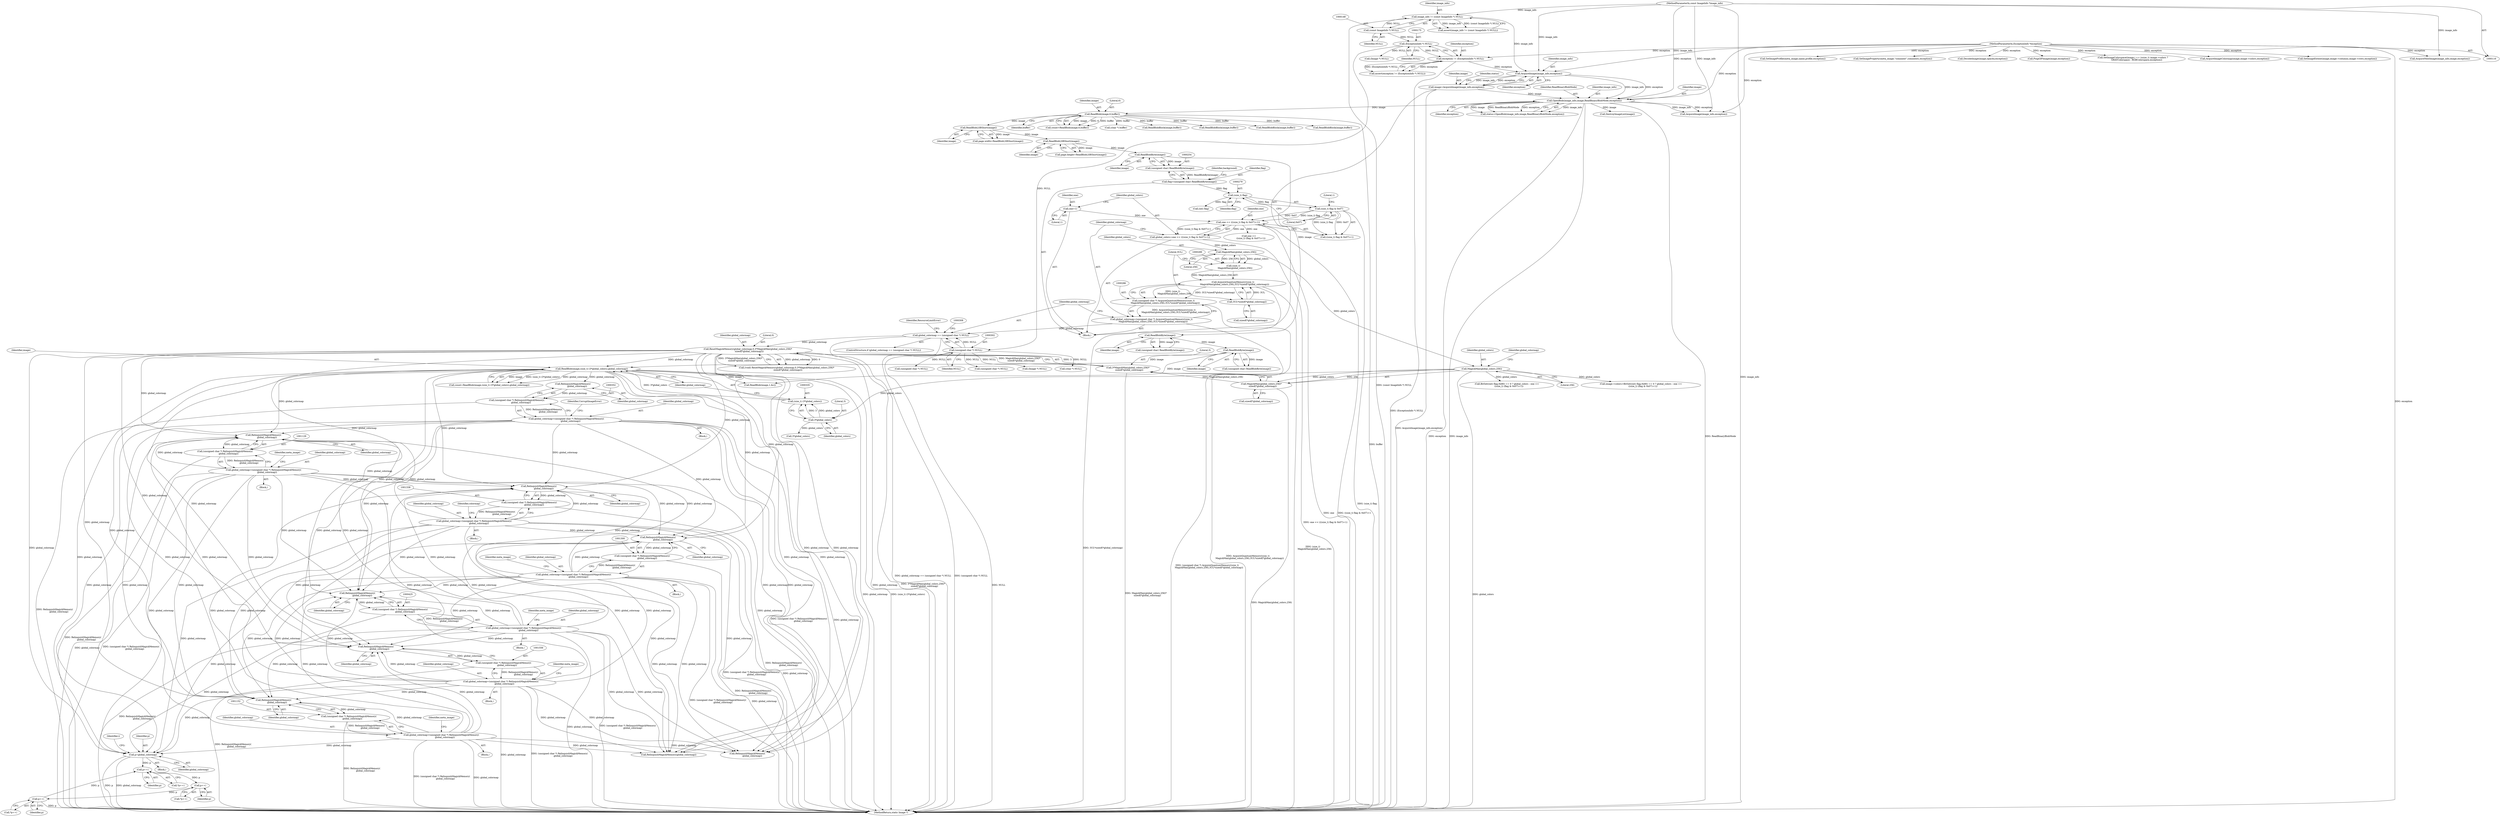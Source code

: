 digraph "0_ImageMagick_9fd10cf630832b36a588c1545d8736539b2f1fb5@pointer" {
"1001171" [label="(Call,p=global_colormap)"];
"1000309" [label="(Call,ResetMagickMemory(global_colormap,0,3*MagickMax(global_colors,256)*\n    sizeof(*global_colormap)))"];
"1000299" [label="(Call,global_colormap == (unsigned char *) NULL)"];
"1000283" [label="(Call,global_colormap=(unsigned char *) AcquireQuantumMemory((size_t)\n     MagickMax(global_colors,256),3UL*sizeof(*global_colormap)))"];
"1000285" [label="(Call,(unsigned char *) AcquireQuantumMemory((size_t)\n     MagickMax(global_colors,256),3UL*sizeof(*global_colormap)))"];
"1000287" [label="(Call,AcquireQuantumMemory((size_t)\n     MagickMax(global_colors,256),3UL*sizeof(*global_colormap)))"];
"1000288" [label="(Call,(size_t)\n     MagickMax(global_colors,256))"];
"1000290" [label="(Call,MagickMax(global_colors,256))"];
"1000272" [label="(Call,global_colors=one << (((size_t) flag & 0x07)+1))"];
"1000274" [label="(Call,one << (((size_t) flag & 0x07)+1))"];
"1000269" [label="(Call,one=1)"];
"1000277" [label="(Call,(size_t) flag & 0x07)"];
"1000278" [label="(Call,(size_t) flag)"];
"1000251" [label="(Call,flag=(unsigned char) ReadBlobByte(image))"];
"1000253" [label="(Call,(unsigned char) ReadBlobByte(image))"];
"1000255" [label="(Call,ReadBlobByte(image))"];
"1000249" [label="(Call,ReadBlobLSBShort(image))"];
"1000243" [label="(Call,ReadBlobLSBShort(image))"];
"1000210" [label="(Call,ReadBlob(image,6,buffer))"];
"1000190" [label="(Call,OpenBlob(image_info,image,ReadBinaryBlobMode,exception))"];
"1000185" [label="(Call,AcquireImage(image_info,exception))"];
"1000145" [label="(Call,image_info != (const ImageInfo *) NULL)"];
"1000117" [label="(MethodParameterIn,const ImageInfo *image_info)"];
"1000147" [label="(Call,(const ImageInfo *) NULL)"];
"1000172" [label="(Call,exception != (ExceptionInfo *) NULL)"];
"1000118" [label="(MethodParameterIn,ExceptionInfo *exception)"];
"1000174" [label="(Call,(ExceptionInfo *) NULL)"];
"1000183" [label="(Call,image=AcquireImage(image_info,exception))"];
"1000293" [label="(Call,3UL*sizeof(*global_colormap))"];
"1000301" [label="(Call,(unsigned char *) NULL)"];
"1000312" [label="(Call,3*MagickMax(global_colors,256)*\n    sizeof(*global_colormap))"];
"1000314" [label="(Call,MagickMax(global_colors,256)*\n    sizeof(*global_colormap))"];
"1000315" [label="(Call,MagickMax(global_colors,256))"];
"1000332" [label="(Call,ReadBlob(image,(size_t) (3*global_colors),global_colormap))"];
"1000267" [label="(Call,ReadBlobByte(image))"];
"1000261" [label="(Call,ReadBlobByte(image))"];
"1000334" [label="(Call,(size_t) (3*global_colors))"];
"1000336" [label="(Call,3*global_colors)"];
"1001126" [label="(Call,global_colormap=(unsigned char *) RelinquishMagickMemory(\n          global_colormap))"];
"1001128" [label="(Call,(unsigned char *) RelinquishMagickMemory(\n          global_colormap))"];
"1001130" [label="(Call,RelinquishMagickMemory(\n          global_colormap))"];
"1000349" [label="(Call,global_colormap=(unsigned char *) RelinquishMagickMemory(\n            global_colormap))"];
"1000351" [label="(Call,(unsigned char *) RelinquishMagickMemory(\n            global_colormap))"];
"1000353" [label="(Call,RelinquishMagickMemory(\n            global_colormap))"];
"1001335" [label="(Call,global_colormap=(unsigned char *) RelinquishMagickMemory(\n              global_colormap))"];
"1001337" [label="(Call,(unsigned char *) RelinquishMagickMemory(\n              global_colormap))"];
"1001339" [label="(Call,RelinquishMagickMemory(\n              global_colormap))"];
"1001297" [label="(Call,global_colormap=(unsigned char *) RelinquishMagickMemory(\n              global_colormap))"];
"1001299" [label="(Call,(unsigned char *) RelinquishMagickMemory(\n              global_colormap))"];
"1001301" [label="(Call,RelinquishMagickMemory(\n              global_colormap))"];
"1000422" [label="(Call,global_colormap=(unsigned char *) RelinquishMagickMemory(\n              global_colormap))"];
"1000424" [label="(Call,(unsigned char *) RelinquishMagickMemory(\n              global_colormap))"];
"1000426" [label="(Call,RelinquishMagickMemory(\n              global_colormap))"];
"1001149" [label="(Call,global_colormap=(unsigned char *) RelinquishMagickMemory(\n          global_colormap))"];
"1001151" [label="(Call,(unsigned char *) RelinquishMagickMemory(\n          global_colormap))"];
"1001153" [label="(Call,RelinquishMagickMemory(\n          global_colormap))"];
"1001553" [label="(Call,global_colormap=(unsigned char *) RelinquishMagickMemory(\n          global_colormap))"];
"1001555" [label="(Call,(unsigned char *) RelinquishMagickMemory(\n          global_colormap))"];
"1001557" [label="(Call,RelinquishMagickMemory(\n          global_colormap))"];
"1001200" [label="(Call,p++)"];
"1001214" [label="(Call,p++)"];
"1001228" [label="(Call,p++)"];
"1000251" [label="(Call,flag=(unsigned char) ReadBlobByte(image))"];
"1001126" [label="(Call,global_colormap=(unsigned char *) RelinquishMagickMemory(\n          global_colormap))"];
"1000258" [label="(Identifier,background)"];
"1001301" [label="(Call,RelinquishMagickMemory(\n              global_colormap))"];
"1000424" [label="(Call,(unsigned char *) RelinquishMagickMemory(\n              global_colormap))"];
"1000172" [label="(Call,exception != (ExceptionInfo *) NULL)"];
"1001131" [label="(Identifier,global_colormap)"];
"1001302" [label="(Identifier,global_colormap)"];
"1001170" [label="(Block,)"];
"1000147" [label="(Call,(const ImageInfo *) NULL)"];
"1001557" [label="(Call,RelinquishMagickMemory(\n          global_colormap))"];
"1001009" [label="(Call,BitSet((int) flag,0x80) == 0 ? global_colors : one <<\n      ((size_t) (flag & 0x07)+1))"];
"1000192" [label="(Identifier,image)"];
"1000213" [label="(Identifier,buffer)"];
"1000189" [label="(Identifier,status)"];
"1000249" [label="(Call,ReadBlobLSBShort(image))"];
"1001215" [label="(Identifier,p)"];
"1000298" [label="(ControlStructure,if (global_colormap == (unsigned char *) NULL))"];
"1000171" [label="(Call,assert(exception != (ExceptionInfo *) NULL))"];
"1001018" [label="(Call,one <<\n      ((size_t) (flag & 0x07)+1))"];
"1000290" [label="(Call,MagickMax(global_colors,256))"];
"1000193" [label="(Identifier,ReadBinaryBlobMode)"];
"1000202" [label="(Call,DestroyImageList(image))"];
"1000174" [label="(Call,(ExceptionInfo *) NULL)"];
"1000212" [label="(Literal,6)"];
"1000348" [label="(Block,)"];
"1001555" [label="(Call,(unsigned char *) RelinquishMagickMemory(\n          global_colormap))"];
"1000269" [label="(Call,one=1)"];
"1001171" [label="(Call,p=global_colormap)"];
"1000307" [label="(Call,(void) ResetMagickMemory(global_colormap,0,3*MagickMax(global_colors,256)*\n    sizeof(*global_colormap)))"];
"1000313" [label="(Literal,3)"];
"1000316" [label="(Identifier,global_colors)"];
"1000897" [label="(Call,(Image *) NULL)"];
"1000250" [label="(Identifier,image)"];
"1000186" [label="(Identifier,image_info)"];
"1001337" [label="(Call,(unsigned char *) RelinquishMagickMemory(\n              global_colormap))"];
"1000350" [label="(Identifier,global_colormap)"];
"1000356" [label="(Identifier,CorruptImageError)"];
"1001657" [label="(MethodReturn,static Image *)"];
"1000300" [label="(Identifier,global_colormap)"];
"1000208" [label="(Call,count=ReadBlob(image,6,buffer))"];
"1000295" [label="(Call,sizeof(*global_colormap))"];
"1001151" [label="(Call,(unsigned char *) RelinquishMagickMemory(\n          global_colormap))"];
"1000261" [label="(Call,ReadBlobByte(image))"];
"1000252" [label="(Identifier,flag)"];
"1000244" [label="(Identifier,image)"];
"1000282" [label="(Literal,1)"];
"1001150" [label="(Identifier,global_colormap)"];
"1001173" [label="(Identifier,global_colormap)"];
"1001154" [label="(Identifier,global_colormap)"];
"1000330" [label="(Call,count=ReadBlob(image,(size_t) (3*global_colors),global_colormap))"];
"1000291" [label="(Identifier,global_colors)"];
"1001336" [label="(Identifier,global_colormap)"];
"1000276" [label="(Call,((size_t) flag & 0x07)+1)"];
"1000285" [label="(Call,(unsigned char *) AcquireQuantumMemory((size_t)\n     MagickMax(global_colors,256),3UL*sizeof(*global_colormap)))"];
"1001633" [label="(Call,RelinquishMagickMemory(global_colormap))"];
"1000271" [label="(Literal,1)"];
"1000426" [label="(Call,RelinquishMagickMemory(\n              global_colormap))"];
"1000255" [label="(Call,ReadBlobByte(image))"];
"1000851" [label="(Call,SetImageProfile(meta_image,name,profile,exception))"];
"1001304" [label="(Identifier,meta_image)"];
"1000338" [label="(Identifier,global_colors)"];
"1000243" [label="(Call,ReadBlobLSBShort(image))"];
"1001156" [label="(Identifier,meta_image)"];
"1001297" [label="(Call,global_colormap=(unsigned char *) RelinquishMagickMemory(\n              global_colormap))"];
"1001133" [label="(Identifier,meta_image)"];
"1000422" [label="(Call,global_colormap=(unsigned char *) RelinquishMagickMemory(\n              global_colormap))"];
"1000149" [label="(Identifier,NULL)"];
"1001342" [label="(Identifier,colormap)"];
"1000386" [label="(Call,ReadBlob(image,1,&c))"];
"1000222" [label="(Call,(char *) buffer)"];
"1000280" [label="(Identifier,flag)"];
"1000245" [label="(Call,page.height=ReadBlobLSBShort(image))"];
"1000185" [label="(Call,AcquireImage(image_info,exception))"];
"1001214" [label="(Call,p++)"];
"1000293" [label="(Call,3UL*sizeof(*global_colormap))"];
"1000253" [label="(Call,(unsigned char) ReadBlobByte(image))"];
"1000191" [label="(Identifier,image_info)"];
"1000379" [label="(Call,AcquireImage(image_info,exception))"];
"1000429" [label="(Identifier,meta_image)"];
"1000310" [label="(Identifier,global_colormap)"];
"1001127" [label="(Identifier,global_colormap)"];
"1000194" [label="(Identifier,exception)"];
"1000493" [label="(Call,(char *) NULL)"];
"1000333" [label="(Identifier,image)"];
"1001552" [label="(Block,)"];
"1001176" [label="(Identifier,i)"];
"1000531" [label="(Call,SetImageProperty(meta_image,\"comment\",comments,exception))"];
"1000317" [label="(Literal,256)"];
"1001005" [label="(Call,image->colors=BitSet((int) flag,0x80) == 0 ? global_colors : one <<\n      ((size_t) (flag & 0x07)+1))"];
"1000270" [label="(Identifier,one)"];
"1000117" [label="(MethodParameterIn,const ImageInfo *image_info)"];
"1000353" [label="(Call,RelinquishMagickMemory(\n            global_colormap))"];
"1001149" [label="(Call,global_colormap=(unsigned char *) RelinquishMagickMemory(\n          global_colormap))"];
"1001229" [label="(Identifier,p)"];
"1000190" [label="(Call,OpenBlob(image_info,image,ReadBinaryBlobMode,exception))"];
"1001148" [label="(Block,)"];
"1001339" [label="(Call,RelinquishMagickMemory(\n              global_colormap))"];
"1000265" [label="(Call,(unsigned char) ReadBlobByte(image))"];
"1001558" [label="(Identifier,global_colormap)"];
"1000187" [label="(Identifier,exception)"];
"1000508" [label="(Call,ReadBlobBlock(image,buffer))"];
"1000278" [label="(Call,(size_t) flag)"];
"1001538" [label="(Call,DecodeImage(image,opacity,exception))"];
"1001340" [label="(Identifier,global_colormap)"];
"1001532" [label="(Call,PingGIFImage(image,exception))"];
"1001334" [label="(Block,)"];
"1000909" [label="(Call,RelinquishMagickMemory(\n              global_colormap))"];
"1000283" [label="(Call,global_colormap=(unsigned char *) AcquireQuantumMemory((size_t)\n     MagickMax(global_colors,256),3UL*sizeof(*global_colormap)))"];
"1000188" [label="(Call,status=OpenBlob(image_info,image,ReadBinaryBlobMode,exception))"];
"1000183" [label="(Call,image=AcquireImage(image_info,exception))"];
"1001466" [label="(Call,SetImageColorspace(image,i == (ssize_t) image->colors ? \n          GRAYColorspace : RGBColorspace,exception))"];
"1000146" [label="(Identifier,image_info)"];
"1001227" [label="(Call,*p++)"];
"1000210" [label="(Call,ReadBlob(image,6,buffer))"];
"1000256" [label="(Identifier,image)"];
"1001200" [label="(Call,p++)"];
"1000427" [label="(Identifier,global_colormap)"];
"1000118" [label="(MethodParameterIn,ExceptionInfo *exception)"];
"1000351" [label="(Call,(unsigned char *) RelinquishMagickMemory(\n            global_colormap))"];
"1001153" [label="(Call,RelinquishMagickMemory(\n          global_colormap))"];
"1001299" [label="(Call,(unsigned char *) RelinquishMagickMemory(\n              global_colormap))"];
"1000294" [label="(Literal,3UL)"];
"1001172" [label="(Identifier,p)"];
"1000872" [label="(Call,ReadBlobBlock(image,buffer))"];
"1001554" [label="(Identifier,global_colormap)"];
"1001201" [label="(Identifier,p)"];
"1000675" [label="(Call,(unsigned char *) NULL)"];
"1000292" [label="(Literal,256)"];
"1001335" [label="(Call,global_colormap=(unsigned char *) RelinquishMagickMemory(\n              global_colormap))"];
"1001298" [label="(Identifier,global_colormap)"];
"1000287" [label="(Call,AcquireQuantumMemory((size_t)\n     MagickMax(global_colors,256),3UL*sizeof(*global_colormap)))"];
"1000334" [label="(Call,(size_t) (3*global_colors))"];
"1000345" [label="(Call,3*global_colors)"];
"1000205" [label="(Call,(Image *) NULL)"];
"1001128" [label="(Call,(unsigned char *) RelinquishMagickMemory(\n          global_colormap))"];
"1000184" [label="(Identifier,image)"];
"1000284" [label="(Identifier,global_colormap)"];
"1000324" [label="(Call,(int) flag)"];
"1000889" [label="(Call,AcquireNextImage(image_info,image,exception))"];
"1000262" [label="(Identifier,image)"];
"1000339" [label="(Identifier,global_colormap)"];
"1001141" [label="(Call,AcquireImageColormap(image,image->colors,exception))"];
"1000354" [label="(Identifier,global_colormap)"];
"1000267" [label="(Call,ReadBlobByte(image))"];
"1001199" [label="(Call,*p++)"];
"1001125" [label="(Block,)"];
"1000273" [label="(Identifier,global_colors)"];
"1000442" [label="(Call,ReadBlobBlock(image,buffer))"];
"1000549" [label="(Call,ReadBlobBlock(image,buffer))"];
"1000311" [label="(Literal,0)"];
"1000312" [label="(Call,3*MagickMax(global_colors,256)*\n    sizeof(*global_colormap))"];
"1000315" [label="(Call,MagickMax(global_colors,256))"];
"1000145" [label="(Call,image_info != (const ImageInfo *) NULL)"];
"1000320" [label="(Identifier,global_colormap)"];
"1001508" [label="(Call,SetImageExtent(image,image->columns,image->rows,exception))"];
"1000305" [label="(Identifier,ResourceLimitError)"];
"1000119" [label="(Block,)"];
"1000288" [label="(Call,(size_t)\n     MagickMax(global_colors,256))"];
"1000318" [label="(Call,sizeof(*global_colormap))"];
"1000144" [label="(Call,assert(image_info != (const ImageInfo *) NULL))"];
"1000268" [label="(Identifier,image)"];
"1000275" [label="(Identifier,one)"];
"1001228" [label="(Call,p++)"];
"1001213" [label="(Call,*p++)"];
"1000176" [label="(Identifier,NULL)"];
"1000303" [label="(Identifier,NULL)"];
"1001553" [label="(Call,global_colormap=(unsigned char *) RelinquishMagickMemory(\n          global_colormap))"];
"1000272" [label="(Call,global_colors=one << (((size_t) flag & 0x07)+1))"];
"1001296" [label="(Block,)"];
"1000299" [label="(Call,global_colormap == (unsigned char *) NULL)"];
"1000421" [label="(Block,)"];
"1000173" [label="(Identifier,exception)"];
"1000259" [label="(Call,(unsigned char) ReadBlobByte(image))"];
"1001130" [label="(Call,RelinquishMagickMemory(\n          global_colormap))"];
"1000277" [label="(Call,(size_t) flag & 0x07)"];
"1000336" [label="(Call,3*global_colors)"];
"1000281" [label="(Literal,0x07)"];
"1000309" [label="(Call,ResetMagickMemory(global_colormap,0,3*MagickMax(global_colors,256)*\n    sizeof(*global_colormap)))"];
"1001560" [label="(Identifier,meta_image)"];
"1000423" [label="(Identifier,global_colormap)"];
"1000301" [label="(Call,(unsigned char *) NULL)"];
"1000239" [label="(Call,page.width=ReadBlobLSBShort(image))"];
"1000349" [label="(Call,global_colormap=(unsigned char *) RelinquishMagickMemory(\n            global_colormap))"];
"1001293" [label="(Call,(unsigned char *) NULL)"];
"1000314" [label="(Call,MagickMax(global_colors,256)*\n    sizeof(*global_colormap))"];
"1000337" [label="(Literal,3)"];
"1000211" [label="(Identifier,image)"];
"1000332" [label="(Call,ReadBlob(image,(size_t) (3*global_colors),global_colormap))"];
"1000274" [label="(Call,one << (((size_t) flag & 0x07)+1))"];
"1001171" -> "1001170"  [label="AST: "];
"1001171" -> "1001173"  [label="CFG: "];
"1001172" -> "1001171"  [label="AST: "];
"1001173" -> "1001171"  [label="AST: "];
"1001176" -> "1001171"  [label="CFG: "];
"1001171" -> "1001657"  [label="DDG: p"];
"1001171" -> "1001657"  [label="DDG: global_colormap"];
"1000309" -> "1001171"  [label="DDG: global_colormap"];
"1000332" -> "1001171"  [label="DDG: global_colormap"];
"1001126" -> "1001171"  [label="DDG: global_colormap"];
"1000349" -> "1001171"  [label="DDG: global_colormap"];
"1001335" -> "1001171"  [label="DDG: global_colormap"];
"1001297" -> "1001171"  [label="DDG: global_colormap"];
"1000422" -> "1001171"  [label="DDG: global_colormap"];
"1001149" -> "1001171"  [label="DDG: global_colormap"];
"1001553" -> "1001171"  [label="DDG: global_colormap"];
"1001171" -> "1001200"  [label="DDG: p"];
"1000309" -> "1000307"  [label="AST: "];
"1000309" -> "1000312"  [label="CFG: "];
"1000310" -> "1000309"  [label="AST: "];
"1000311" -> "1000309"  [label="AST: "];
"1000312" -> "1000309"  [label="AST: "];
"1000307" -> "1000309"  [label="CFG: "];
"1000309" -> "1001657"  [label="DDG: global_colormap"];
"1000309" -> "1001657"  [label="DDG: 3*MagickMax(global_colors,256)*\n    sizeof(*global_colormap)"];
"1000309" -> "1000307"  [label="DDG: global_colormap"];
"1000309" -> "1000307"  [label="DDG: 0"];
"1000309" -> "1000307"  [label="DDG: 3*MagickMax(global_colors,256)*\n    sizeof(*global_colormap)"];
"1000299" -> "1000309"  [label="DDG: global_colormap"];
"1000312" -> "1000309"  [label="DDG: 3"];
"1000312" -> "1000309"  [label="DDG: MagickMax(global_colors,256)*\n    sizeof(*global_colormap)"];
"1000309" -> "1000332"  [label="DDG: global_colormap"];
"1000309" -> "1000426"  [label="DDG: global_colormap"];
"1000309" -> "1000909"  [label="DDG: global_colormap"];
"1000309" -> "1001130"  [label="DDG: global_colormap"];
"1000309" -> "1001153"  [label="DDG: global_colormap"];
"1000309" -> "1001301"  [label="DDG: global_colormap"];
"1000309" -> "1001339"  [label="DDG: global_colormap"];
"1000309" -> "1001557"  [label="DDG: global_colormap"];
"1000309" -> "1001633"  [label="DDG: global_colormap"];
"1000299" -> "1000298"  [label="AST: "];
"1000299" -> "1000301"  [label="CFG: "];
"1000300" -> "1000299"  [label="AST: "];
"1000301" -> "1000299"  [label="AST: "];
"1000305" -> "1000299"  [label="CFG: "];
"1000308" -> "1000299"  [label="CFG: "];
"1000299" -> "1001657"  [label="DDG: global_colormap == (unsigned char *) NULL"];
"1000299" -> "1001657"  [label="DDG: (unsigned char *) NULL"];
"1000283" -> "1000299"  [label="DDG: global_colormap"];
"1000301" -> "1000299"  [label="DDG: NULL"];
"1000283" -> "1000119"  [label="AST: "];
"1000283" -> "1000285"  [label="CFG: "];
"1000284" -> "1000283"  [label="AST: "];
"1000285" -> "1000283"  [label="AST: "];
"1000300" -> "1000283"  [label="CFG: "];
"1000283" -> "1001657"  [label="DDG: (unsigned char *) AcquireQuantumMemory((size_t)\n     MagickMax(global_colors,256),3UL*sizeof(*global_colormap))"];
"1000285" -> "1000283"  [label="DDG: AcquireQuantumMemory((size_t)\n     MagickMax(global_colors,256),3UL*sizeof(*global_colormap))"];
"1000285" -> "1000287"  [label="CFG: "];
"1000286" -> "1000285"  [label="AST: "];
"1000287" -> "1000285"  [label="AST: "];
"1000285" -> "1001657"  [label="DDG: AcquireQuantumMemory((size_t)\n     MagickMax(global_colors,256),3UL*sizeof(*global_colormap))"];
"1000287" -> "1000285"  [label="DDG: (size_t)\n     MagickMax(global_colors,256)"];
"1000287" -> "1000285"  [label="DDG: 3UL*sizeof(*global_colormap)"];
"1000287" -> "1000293"  [label="CFG: "];
"1000288" -> "1000287"  [label="AST: "];
"1000293" -> "1000287"  [label="AST: "];
"1000287" -> "1001657"  [label="DDG: 3UL*sizeof(*global_colormap)"];
"1000287" -> "1001657"  [label="DDG: (size_t)\n     MagickMax(global_colors,256)"];
"1000288" -> "1000287"  [label="DDG: MagickMax(global_colors,256)"];
"1000293" -> "1000287"  [label="DDG: 3UL"];
"1000288" -> "1000290"  [label="CFG: "];
"1000289" -> "1000288"  [label="AST: "];
"1000290" -> "1000288"  [label="AST: "];
"1000294" -> "1000288"  [label="CFG: "];
"1000290" -> "1000288"  [label="DDG: global_colors"];
"1000290" -> "1000288"  [label="DDG: 256"];
"1000290" -> "1000292"  [label="CFG: "];
"1000291" -> "1000290"  [label="AST: "];
"1000292" -> "1000290"  [label="AST: "];
"1000272" -> "1000290"  [label="DDG: global_colors"];
"1000290" -> "1000315"  [label="DDG: global_colors"];
"1000272" -> "1000119"  [label="AST: "];
"1000272" -> "1000274"  [label="CFG: "];
"1000273" -> "1000272"  [label="AST: "];
"1000274" -> "1000272"  [label="AST: "];
"1000284" -> "1000272"  [label="CFG: "];
"1000272" -> "1001657"  [label="DDG: one << (((size_t) flag & 0x07)+1)"];
"1000274" -> "1000272"  [label="DDG: one"];
"1000274" -> "1000272"  [label="DDG: ((size_t) flag & 0x07)+1"];
"1000274" -> "1000276"  [label="CFG: "];
"1000275" -> "1000274"  [label="AST: "];
"1000276" -> "1000274"  [label="AST: "];
"1000274" -> "1001657"  [label="DDG: one"];
"1000274" -> "1001657"  [label="DDG: ((size_t) flag & 0x07)+1"];
"1000269" -> "1000274"  [label="DDG: one"];
"1000277" -> "1000274"  [label="DDG: (size_t) flag"];
"1000277" -> "1000274"  [label="DDG: 0x07"];
"1000274" -> "1001018"  [label="DDG: one"];
"1000269" -> "1000119"  [label="AST: "];
"1000269" -> "1000271"  [label="CFG: "];
"1000270" -> "1000269"  [label="AST: "];
"1000271" -> "1000269"  [label="AST: "];
"1000273" -> "1000269"  [label="CFG: "];
"1000277" -> "1000276"  [label="AST: "];
"1000277" -> "1000281"  [label="CFG: "];
"1000278" -> "1000277"  [label="AST: "];
"1000281" -> "1000277"  [label="AST: "];
"1000282" -> "1000277"  [label="CFG: "];
"1000277" -> "1001657"  [label="DDG: (size_t) flag"];
"1000277" -> "1000276"  [label="DDG: (size_t) flag"];
"1000277" -> "1000276"  [label="DDG: 0x07"];
"1000278" -> "1000277"  [label="DDG: flag"];
"1000278" -> "1000280"  [label="CFG: "];
"1000279" -> "1000278"  [label="AST: "];
"1000280" -> "1000278"  [label="AST: "];
"1000281" -> "1000278"  [label="CFG: "];
"1000251" -> "1000278"  [label="DDG: flag"];
"1000278" -> "1000324"  [label="DDG: flag"];
"1000251" -> "1000119"  [label="AST: "];
"1000251" -> "1000253"  [label="CFG: "];
"1000252" -> "1000251"  [label="AST: "];
"1000253" -> "1000251"  [label="AST: "];
"1000258" -> "1000251"  [label="CFG: "];
"1000253" -> "1000251"  [label="DDG: ReadBlobByte(image)"];
"1000253" -> "1000255"  [label="CFG: "];
"1000254" -> "1000253"  [label="AST: "];
"1000255" -> "1000253"  [label="AST: "];
"1000255" -> "1000253"  [label="DDG: image"];
"1000255" -> "1000256"  [label="CFG: "];
"1000256" -> "1000255"  [label="AST: "];
"1000249" -> "1000255"  [label="DDG: image"];
"1000255" -> "1000261"  [label="DDG: image"];
"1000249" -> "1000245"  [label="AST: "];
"1000249" -> "1000250"  [label="CFG: "];
"1000250" -> "1000249"  [label="AST: "];
"1000245" -> "1000249"  [label="CFG: "];
"1000249" -> "1000245"  [label="DDG: image"];
"1000243" -> "1000249"  [label="DDG: image"];
"1000243" -> "1000239"  [label="AST: "];
"1000243" -> "1000244"  [label="CFG: "];
"1000244" -> "1000243"  [label="AST: "];
"1000239" -> "1000243"  [label="CFG: "];
"1000243" -> "1000239"  [label="DDG: image"];
"1000210" -> "1000243"  [label="DDG: image"];
"1000210" -> "1000208"  [label="AST: "];
"1000210" -> "1000213"  [label="CFG: "];
"1000211" -> "1000210"  [label="AST: "];
"1000212" -> "1000210"  [label="AST: "];
"1000213" -> "1000210"  [label="AST: "];
"1000208" -> "1000210"  [label="CFG: "];
"1000210" -> "1001657"  [label="DDG: buffer"];
"1000210" -> "1000208"  [label="DDG: image"];
"1000210" -> "1000208"  [label="DDG: 6"];
"1000210" -> "1000208"  [label="DDG: buffer"];
"1000190" -> "1000210"  [label="DDG: image"];
"1000210" -> "1000222"  [label="DDG: buffer"];
"1000210" -> "1000442"  [label="DDG: buffer"];
"1000210" -> "1000508"  [label="DDG: buffer"];
"1000210" -> "1000549"  [label="DDG: buffer"];
"1000210" -> "1000872"  [label="DDG: buffer"];
"1000190" -> "1000188"  [label="AST: "];
"1000190" -> "1000194"  [label="CFG: "];
"1000191" -> "1000190"  [label="AST: "];
"1000192" -> "1000190"  [label="AST: "];
"1000193" -> "1000190"  [label="AST: "];
"1000194" -> "1000190"  [label="AST: "];
"1000188" -> "1000190"  [label="CFG: "];
"1000190" -> "1001657"  [label="DDG: exception"];
"1000190" -> "1001657"  [label="DDG: image_info"];
"1000190" -> "1001657"  [label="DDG: ReadBinaryBlobMode"];
"1000190" -> "1000188"  [label="DDG: image_info"];
"1000190" -> "1000188"  [label="DDG: image"];
"1000190" -> "1000188"  [label="DDG: ReadBinaryBlobMode"];
"1000190" -> "1000188"  [label="DDG: exception"];
"1000185" -> "1000190"  [label="DDG: image_info"];
"1000185" -> "1000190"  [label="DDG: exception"];
"1000117" -> "1000190"  [label="DDG: image_info"];
"1000183" -> "1000190"  [label="DDG: image"];
"1000118" -> "1000190"  [label="DDG: exception"];
"1000190" -> "1000202"  [label="DDG: image"];
"1000190" -> "1000379"  [label="DDG: image_info"];
"1000190" -> "1000379"  [label="DDG: exception"];
"1000185" -> "1000183"  [label="AST: "];
"1000185" -> "1000187"  [label="CFG: "];
"1000186" -> "1000185"  [label="AST: "];
"1000187" -> "1000185"  [label="AST: "];
"1000183" -> "1000185"  [label="CFG: "];
"1000185" -> "1000183"  [label="DDG: image_info"];
"1000185" -> "1000183"  [label="DDG: exception"];
"1000145" -> "1000185"  [label="DDG: image_info"];
"1000117" -> "1000185"  [label="DDG: image_info"];
"1000172" -> "1000185"  [label="DDG: exception"];
"1000118" -> "1000185"  [label="DDG: exception"];
"1000145" -> "1000144"  [label="AST: "];
"1000145" -> "1000147"  [label="CFG: "];
"1000146" -> "1000145"  [label="AST: "];
"1000147" -> "1000145"  [label="AST: "];
"1000144" -> "1000145"  [label="CFG: "];
"1000145" -> "1001657"  [label="DDG: (const ImageInfo *) NULL"];
"1000145" -> "1000144"  [label="DDG: image_info"];
"1000145" -> "1000144"  [label="DDG: (const ImageInfo *) NULL"];
"1000117" -> "1000145"  [label="DDG: image_info"];
"1000147" -> "1000145"  [label="DDG: NULL"];
"1000117" -> "1000116"  [label="AST: "];
"1000117" -> "1001657"  [label="DDG: image_info"];
"1000117" -> "1000379"  [label="DDG: image_info"];
"1000117" -> "1000889"  [label="DDG: image_info"];
"1000147" -> "1000149"  [label="CFG: "];
"1000148" -> "1000147"  [label="AST: "];
"1000149" -> "1000147"  [label="AST: "];
"1000147" -> "1000174"  [label="DDG: NULL"];
"1000172" -> "1000171"  [label="AST: "];
"1000172" -> "1000174"  [label="CFG: "];
"1000173" -> "1000172"  [label="AST: "];
"1000174" -> "1000172"  [label="AST: "];
"1000171" -> "1000172"  [label="CFG: "];
"1000172" -> "1001657"  [label="DDG: (ExceptionInfo *) NULL"];
"1000172" -> "1000171"  [label="DDG: exception"];
"1000172" -> "1000171"  [label="DDG: (ExceptionInfo *) NULL"];
"1000118" -> "1000172"  [label="DDG: exception"];
"1000174" -> "1000172"  [label="DDG: NULL"];
"1000118" -> "1000116"  [label="AST: "];
"1000118" -> "1001657"  [label="DDG: exception"];
"1000118" -> "1000379"  [label="DDG: exception"];
"1000118" -> "1000531"  [label="DDG: exception"];
"1000118" -> "1000851"  [label="DDG: exception"];
"1000118" -> "1000889"  [label="DDG: exception"];
"1000118" -> "1001141"  [label="DDG: exception"];
"1000118" -> "1001466"  [label="DDG: exception"];
"1000118" -> "1001508"  [label="DDG: exception"];
"1000118" -> "1001532"  [label="DDG: exception"];
"1000118" -> "1001538"  [label="DDG: exception"];
"1000174" -> "1000176"  [label="CFG: "];
"1000175" -> "1000174"  [label="AST: "];
"1000176" -> "1000174"  [label="AST: "];
"1000174" -> "1000205"  [label="DDG: NULL"];
"1000174" -> "1000301"  [label="DDG: NULL"];
"1000183" -> "1000119"  [label="AST: "];
"1000184" -> "1000183"  [label="AST: "];
"1000189" -> "1000183"  [label="CFG: "];
"1000183" -> "1001657"  [label="DDG: AcquireImage(image_info,exception)"];
"1000293" -> "1000295"  [label="CFG: "];
"1000294" -> "1000293"  [label="AST: "];
"1000295" -> "1000293"  [label="AST: "];
"1000301" -> "1000303"  [label="CFG: "];
"1000302" -> "1000301"  [label="AST: "];
"1000303" -> "1000301"  [label="AST: "];
"1000301" -> "1001657"  [label="DDG: NULL"];
"1000301" -> "1000493"  [label="DDG: NULL"];
"1000301" -> "1000675"  [label="DDG: NULL"];
"1000301" -> "1000897"  [label="DDG: NULL"];
"1000301" -> "1001293"  [label="DDG: NULL"];
"1000312" -> "1000314"  [label="CFG: "];
"1000313" -> "1000312"  [label="AST: "];
"1000314" -> "1000312"  [label="AST: "];
"1000312" -> "1001657"  [label="DDG: MagickMax(global_colors,256)*\n    sizeof(*global_colormap)"];
"1000314" -> "1000312"  [label="DDG: MagickMax(global_colors,256)"];
"1000314" -> "1000318"  [label="CFG: "];
"1000315" -> "1000314"  [label="AST: "];
"1000318" -> "1000314"  [label="AST: "];
"1000314" -> "1001657"  [label="DDG: MagickMax(global_colors,256)"];
"1000315" -> "1000314"  [label="DDG: global_colors"];
"1000315" -> "1000314"  [label="DDG: 256"];
"1000315" -> "1000317"  [label="CFG: "];
"1000316" -> "1000315"  [label="AST: "];
"1000317" -> "1000315"  [label="AST: "];
"1000320" -> "1000315"  [label="CFG: "];
"1000315" -> "1001657"  [label="DDG: global_colors"];
"1000315" -> "1000336"  [label="DDG: global_colors"];
"1000315" -> "1001005"  [label="DDG: global_colors"];
"1000315" -> "1001009"  [label="DDG: global_colors"];
"1000332" -> "1000330"  [label="AST: "];
"1000332" -> "1000339"  [label="CFG: "];
"1000333" -> "1000332"  [label="AST: "];
"1000334" -> "1000332"  [label="AST: "];
"1000339" -> "1000332"  [label="AST: "];
"1000330" -> "1000332"  [label="CFG: "];
"1000332" -> "1001657"  [label="DDG: global_colormap"];
"1000332" -> "1001657"  [label="DDG: (size_t) (3*global_colors)"];
"1000332" -> "1000330"  [label="DDG: image"];
"1000332" -> "1000330"  [label="DDG: (size_t) (3*global_colors)"];
"1000332" -> "1000330"  [label="DDG: global_colormap"];
"1000267" -> "1000332"  [label="DDG: image"];
"1000334" -> "1000332"  [label="DDG: 3*global_colors"];
"1000332" -> "1000353"  [label="DDG: global_colormap"];
"1000332" -> "1000386"  [label="DDG: image"];
"1000332" -> "1000426"  [label="DDG: global_colormap"];
"1000332" -> "1000909"  [label="DDG: global_colormap"];
"1000332" -> "1001130"  [label="DDG: global_colormap"];
"1000332" -> "1001153"  [label="DDG: global_colormap"];
"1000332" -> "1001301"  [label="DDG: global_colormap"];
"1000332" -> "1001339"  [label="DDG: global_colormap"];
"1000332" -> "1001557"  [label="DDG: global_colormap"];
"1000332" -> "1001633"  [label="DDG: global_colormap"];
"1000267" -> "1000265"  [label="AST: "];
"1000267" -> "1000268"  [label="CFG: "];
"1000268" -> "1000267"  [label="AST: "];
"1000265" -> "1000267"  [label="CFG: "];
"1000267" -> "1000265"  [label="DDG: image"];
"1000261" -> "1000267"  [label="DDG: image"];
"1000267" -> "1000386"  [label="DDG: image"];
"1000261" -> "1000259"  [label="AST: "];
"1000261" -> "1000262"  [label="CFG: "];
"1000262" -> "1000261"  [label="AST: "];
"1000259" -> "1000261"  [label="CFG: "];
"1000261" -> "1000259"  [label="DDG: image"];
"1000334" -> "1000336"  [label="CFG: "];
"1000335" -> "1000334"  [label="AST: "];
"1000336" -> "1000334"  [label="AST: "];
"1000339" -> "1000334"  [label="CFG: "];
"1000336" -> "1000334"  [label="DDG: 3"];
"1000336" -> "1000334"  [label="DDG: global_colors"];
"1000336" -> "1000338"  [label="CFG: "];
"1000337" -> "1000336"  [label="AST: "];
"1000338" -> "1000336"  [label="AST: "];
"1000336" -> "1000345"  [label="DDG: global_colors"];
"1001126" -> "1001125"  [label="AST: "];
"1001126" -> "1001128"  [label="CFG: "];
"1001127" -> "1001126"  [label="AST: "];
"1001128" -> "1001126"  [label="AST: "];
"1001133" -> "1001126"  [label="CFG: "];
"1001126" -> "1001657"  [label="DDG: global_colormap"];
"1001126" -> "1001657"  [label="DDG: (unsigned char *) RelinquishMagickMemory(\n          global_colormap)"];
"1001126" -> "1000426"  [label="DDG: global_colormap"];
"1001126" -> "1000909"  [label="DDG: global_colormap"];
"1001128" -> "1001126"  [label="DDG: RelinquishMagickMemory(\n          global_colormap)"];
"1001126" -> "1001130"  [label="DDG: global_colormap"];
"1001126" -> "1001153"  [label="DDG: global_colormap"];
"1001126" -> "1001301"  [label="DDG: global_colormap"];
"1001126" -> "1001339"  [label="DDG: global_colormap"];
"1001126" -> "1001557"  [label="DDG: global_colormap"];
"1001126" -> "1001633"  [label="DDG: global_colormap"];
"1001128" -> "1001130"  [label="CFG: "];
"1001129" -> "1001128"  [label="AST: "];
"1001130" -> "1001128"  [label="AST: "];
"1001128" -> "1001657"  [label="DDG: RelinquishMagickMemory(\n          global_colormap)"];
"1001130" -> "1001128"  [label="DDG: global_colormap"];
"1001130" -> "1001131"  [label="CFG: "];
"1001131" -> "1001130"  [label="AST: "];
"1000349" -> "1001130"  [label="DDG: global_colormap"];
"1001335" -> "1001130"  [label="DDG: global_colormap"];
"1001297" -> "1001130"  [label="DDG: global_colormap"];
"1000422" -> "1001130"  [label="DDG: global_colormap"];
"1001149" -> "1001130"  [label="DDG: global_colormap"];
"1001553" -> "1001130"  [label="DDG: global_colormap"];
"1000349" -> "1000348"  [label="AST: "];
"1000349" -> "1000351"  [label="CFG: "];
"1000350" -> "1000349"  [label="AST: "];
"1000351" -> "1000349"  [label="AST: "];
"1000356" -> "1000349"  [label="CFG: "];
"1000349" -> "1001657"  [label="DDG: (unsigned char *) RelinquishMagickMemory(\n            global_colormap)"];
"1000349" -> "1001657"  [label="DDG: global_colormap"];
"1000351" -> "1000349"  [label="DDG: RelinquishMagickMemory(\n            global_colormap)"];
"1000349" -> "1000426"  [label="DDG: global_colormap"];
"1000349" -> "1000909"  [label="DDG: global_colormap"];
"1000349" -> "1001153"  [label="DDG: global_colormap"];
"1000349" -> "1001301"  [label="DDG: global_colormap"];
"1000349" -> "1001339"  [label="DDG: global_colormap"];
"1000349" -> "1001557"  [label="DDG: global_colormap"];
"1000349" -> "1001633"  [label="DDG: global_colormap"];
"1000351" -> "1000353"  [label="CFG: "];
"1000352" -> "1000351"  [label="AST: "];
"1000353" -> "1000351"  [label="AST: "];
"1000351" -> "1001657"  [label="DDG: RelinquishMagickMemory(\n            global_colormap)"];
"1000353" -> "1000351"  [label="DDG: global_colormap"];
"1000353" -> "1000354"  [label="CFG: "];
"1000354" -> "1000353"  [label="AST: "];
"1001335" -> "1001334"  [label="AST: "];
"1001335" -> "1001337"  [label="CFG: "];
"1001336" -> "1001335"  [label="AST: "];
"1001337" -> "1001335"  [label="AST: "];
"1001342" -> "1001335"  [label="CFG: "];
"1001335" -> "1001657"  [label="DDG: (unsigned char *) RelinquishMagickMemory(\n              global_colormap)"];
"1001335" -> "1001657"  [label="DDG: global_colormap"];
"1001335" -> "1000426"  [label="DDG: global_colormap"];
"1001335" -> "1000909"  [label="DDG: global_colormap"];
"1001335" -> "1001153"  [label="DDG: global_colormap"];
"1001335" -> "1001301"  [label="DDG: global_colormap"];
"1001337" -> "1001335"  [label="DDG: RelinquishMagickMemory(\n              global_colormap)"];
"1001335" -> "1001339"  [label="DDG: global_colormap"];
"1001335" -> "1001557"  [label="DDG: global_colormap"];
"1001335" -> "1001633"  [label="DDG: global_colormap"];
"1001337" -> "1001339"  [label="CFG: "];
"1001338" -> "1001337"  [label="AST: "];
"1001339" -> "1001337"  [label="AST: "];
"1001337" -> "1001657"  [label="DDG: RelinquishMagickMemory(\n              global_colormap)"];
"1001339" -> "1001337"  [label="DDG: global_colormap"];
"1001339" -> "1001340"  [label="CFG: "];
"1001340" -> "1001339"  [label="AST: "];
"1001297" -> "1001339"  [label="DDG: global_colormap"];
"1000422" -> "1001339"  [label="DDG: global_colormap"];
"1001149" -> "1001339"  [label="DDG: global_colormap"];
"1001553" -> "1001339"  [label="DDG: global_colormap"];
"1001297" -> "1001296"  [label="AST: "];
"1001297" -> "1001299"  [label="CFG: "];
"1001298" -> "1001297"  [label="AST: "];
"1001299" -> "1001297"  [label="AST: "];
"1001304" -> "1001297"  [label="CFG: "];
"1001297" -> "1001657"  [label="DDG: (unsigned char *) RelinquishMagickMemory(\n              global_colormap)"];
"1001297" -> "1001657"  [label="DDG: global_colormap"];
"1001297" -> "1000426"  [label="DDG: global_colormap"];
"1001297" -> "1000909"  [label="DDG: global_colormap"];
"1001297" -> "1001153"  [label="DDG: global_colormap"];
"1001299" -> "1001297"  [label="DDG: RelinquishMagickMemory(\n              global_colormap)"];
"1001297" -> "1001301"  [label="DDG: global_colormap"];
"1001297" -> "1001557"  [label="DDG: global_colormap"];
"1001297" -> "1001633"  [label="DDG: global_colormap"];
"1001299" -> "1001301"  [label="CFG: "];
"1001300" -> "1001299"  [label="AST: "];
"1001301" -> "1001299"  [label="AST: "];
"1001299" -> "1001657"  [label="DDG: RelinquishMagickMemory(\n              global_colormap)"];
"1001301" -> "1001299"  [label="DDG: global_colormap"];
"1001301" -> "1001302"  [label="CFG: "];
"1001302" -> "1001301"  [label="AST: "];
"1000422" -> "1001301"  [label="DDG: global_colormap"];
"1001149" -> "1001301"  [label="DDG: global_colormap"];
"1001553" -> "1001301"  [label="DDG: global_colormap"];
"1000422" -> "1000421"  [label="AST: "];
"1000422" -> "1000424"  [label="CFG: "];
"1000423" -> "1000422"  [label="AST: "];
"1000424" -> "1000422"  [label="AST: "];
"1000429" -> "1000422"  [label="CFG: "];
"1000422" -> "1001657"  [label="DDG: global_colormap"];
"1000422" -> "1001657"  [label="DDG: (unsigned char *) RelinquishMagickMemory(\n              global_colormap)"];
"1000424" -> "1000422"  [label="DDG: RelinquishMagickMemory(\n              global_colormap)"];
"1000422" -> "1000426"  [label="DDG: global_colormap"];
"1000422" -> "1000909"  [label="DDG: global_colormap"];
"1000422" -> "1001153"  [label="DDG: global_colormap"];
"1000422" -> "1001557"  [label="DDG: global_colormap"];
"1000422" -> "1001633"  [label="DDG: global_colormap"];
"1000424" -> "1000426"  [label="CFG: "];
"1000425" -> "1000424"  [label="AST: "];
"1000426" -> "1000424"  [label="AST: "];
"1000424" -> "1001657"  [label="DDG: RelinquishMagickMemory(\n              global_colormap)"];
"1000426" -> "1000424"  [label="DDG: global_colormap"];
"1000426" -> "1000427"  [label="CFG: "];
"1000427" -> "1000426"  [label="AST: "];
"1001149" -> "1000426"  [label="DDG: global_colormap"];
"1001553" -> "1000426"  [label="DDG: global_colormap"];
"1001149" -> "1001148"  [label="AST: "];
"1001149" -> "1001151"  [label="CFG: "];
"1001150" -> "1001149"  [label="AST: "];
"1001151" -> "1001149"  [label="AST: "];
"1001156" -> "1001149"  [label="CFG: "];
"1001149" -> "1001657"  [label="DDG: (unsigned char *) RelinquishMagickMemory(\n          global_colormap)"];
"1001149" -> "1001657"  [label="DDG: global_colormap"];
"1001149" -> "1000909"  [label="DDG: global_colormap"];
"1001151" -> "1001149"  [label="DDG: RelinquishMagickMemory(\n          global_colormap)"];
"1001149" -> "1001153"  [label="DDG: global_colormap"];
"1001149" -> "1001557"  [label="DDG: global_colormap"];
"1001149" -> "1001633"  [label="DDG: global_colormap"];
"1001151" -> "1001153"  [label="CFG: "];
"1001152" -> "1001151"  [label="AST: "];
"1001153" -> "1001151"  [label="AST: "];
"1001151" -> "1001657"  [label="DDG: RelinquishMagickMemory(\n          global_colormap)"];
"1001153" -> "1001151"  [label="DDG: global_colormap"];
"1001153" -> "1001154"  [label="CFG: "];
"1001154" -> "1001153"  [label="AST: "];
"1001553" -> "1001153"  [label="DDG: global_colormap"];
"1001553" -> "1001552"  [label="AST: "];
"1001553" -> "1001555"  [label="CFG: "];
"1001554" -> "1001553"  [label="AST: "];
"1001555" -> "1001553"  [label="AST: "];
"1001560" -> "1001553"  [label="CFG: "];
"1001553" -> "1001657"  [label="DDG: global_colormap"];
"1001553" -> "1001657"  [label="DDG: (unsigned char *) RelinquishMagickMemory(\n          global_colormap)"];
"1001553" -> "1000909"  [label="DDG: global_colormap"];
"1001555" -> "1001553"  [label="DDG: RelinquishMagickMemory(\n          global_colormap)"];
"1001553" -> "1001557"  [label="DDG: global_colormap"];
"1001553" -> "1001633"  [label="DDG: global_colormap"];
"1001555" -> "1001557"  [label="CFG: "];
"1001556" -> "1001555"  [label="AST: "];
"1001557" -> "1001555"  [label="AST: "];
"1001555" -> "1001657"  [label="DDG: RelinquishMagickMemory(\n          global_colormap)"];
"1001557" -> "1001555"  [label="DDG: global_colormap"];
"1001557" -> "1001558"  [label="CFG: "];
"1001558" -> "1001557"  [label="AST: "];
"1001200" -> "1001199"  [label="AST: "];
"1001200" -> "1001201"  [label="CFG: "];
"1001201" -> "1001200"  [label="AST: "];
"1001199" -> "1001200"  [label="CFG: "];
"1001228" -> "1001200"  [label="DDG: p"];
"1001200" -> "1001214"  [label="DDG: p"];
"1001214" -> "1001213"  [label="AST: "];
"1001214" -> "1001215"  [label="CFG: "];
"1001215" -> "1001214"  [label="AST: "];
"1001213" -> "1001214"  [label="CFG: "];
"1001214" -> "1001228"  [label="DDG: p"];
"1001228" -> "1001227"  [label="AST: "];
"1001228" -> "1001229"  [label="CFG: "];
"1001229" -> "1001228"  [label="AST: "];
"1001227" -> "1001228"  [label="CFG: "];
"1001228" -> "1001657"  [label="DDG: p"];
}
